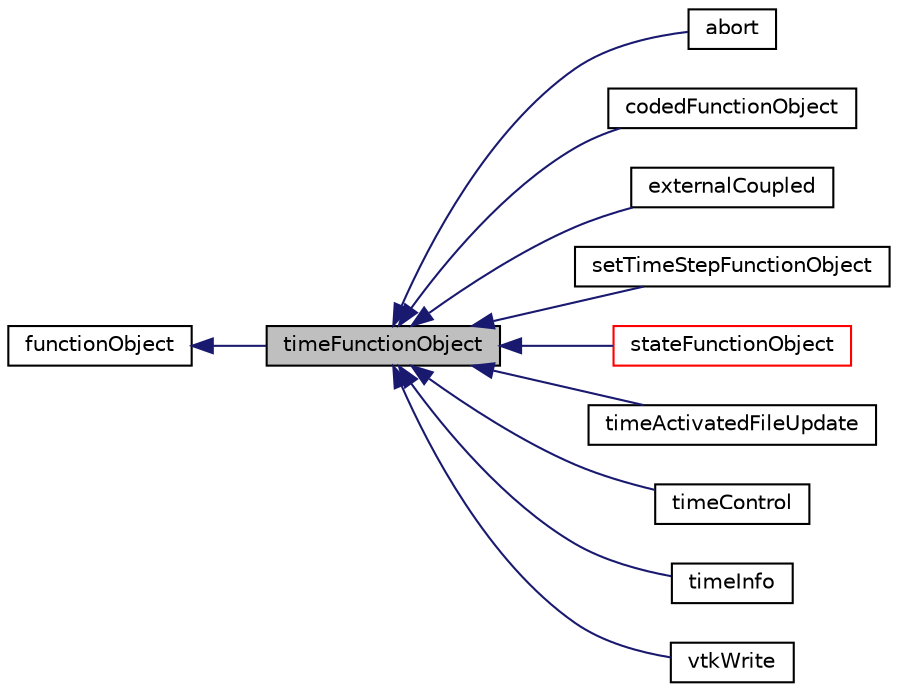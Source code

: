 digraph "timeFunctionObject"
{
  bgcolor="transparent";
  edge [fontname="Helvetica",fontsize="10",labelfontname="Helvetica",labelfontsize="10"];
  node [fontname="Helvetica",fontsize="10",shape=record];
  rankdir="LR";
  Node1 [label="timeFunctionObject",height=0.2,width=0.4,color="black", fillcolor="grey75", style="filled" fontcolor="black"];
  Node2 -> Node1 [dir="back",color="midnightblue",fontsize="10",style="solid",fontname="Helvetica"];
  Node2 [label="functionObject",height=0.2,width=0.4,color="black",URL="$classFoam_1_1functionObject.html",tooltip="Abstract base-class for Time/database function objects. "];
  Node1 -> Node3 [dir="back",color="midnightblue",fontsize="10",style="solid",fontname="Helvetica"];
  Node3 [label="abort",height=0.2,width=0.4,color="black",URL="$classFoam_1_1functionObjects_1_1abort.html",tooltip="Watches for presence of the named trigger file in the case directory and signals a simulation stop (o..."];
  Node1 -> Node4 [dir="back",color="midnightblue",fontsize="10",style="solid",fontname="Helvetica"];
  Node4 [label="codedFunctionObject",height=0.2,width=0.4,color="black",URL="$classFoam_1_1functionObjects_1_1codedFunctionObject.html",tooltip="Provides a general interface to enable dynamic code compilation. "];
  Node1 -> Node5 [dir="back",color="midnightblue",fontsize="10",style="solid",fontname="Helvetica"];
  Node5 [label="externalCoupled",height=0.2,width=0.4,color="black",URL="$classFoam_1_1functionObjects_1_1externalCoupled.html",tooltip="This functionObject provides a simple interface for explicit coupling with an external application..."];
  Node1 -> Node6 [dir="back",color="midnightblue",fontsize="10",style="solid",fontname="Helvetica"];
  Node6 [label="setTimeStepFunctionObject",height=0.2,width=0.4,color="black",URL="$classFoam_1_1functionObjects_1_1setTimeStepFunctionObject.html",tooltip="This function object overrides the calculation time step. "];
  Node1 -> Node7 [dir="back",color="midnightblue",fontsize="10",style="solid",fontname="Helvetica"];
  Node7 [label="stateFunctionObject",height=0.2,width=0.4,color="red",URL="$classFoam_1_1functionObjects_1_1stateFunctionObject.html",tooltip="Base class for function objects, adding functionality to read/write state information (data required ..."];
  Node1 -> Node8 [dir="back",color="midnightblue",fontsize="10",style="solid",fontname="Helvetica"];
  Node8 [label="timeActivatedFileUpdate",height=0.2,width=0.4,color="black",URL="$classFoam_1_1functionObjects_1_1timeActivatedFileUpdate.html",tooltip="Performs a file copy/replacement once a specified time has been reached. "];
  Node1 -> Node9 [dir="back",color="midnightblue",fontsize="10",style="solid",fontname="Helvetica"];
  Node9 [label="timeControl",height=0.2,width=0.4,color="black",URL="$classFoam_1_1functionObjects_1_1timeControl.html",tooltip="Wrapper around functionObjects to add time control. "];
  Node1 -> Node10 [dir="back",color="midnightblue",fontsize="10",style="solid",fontname="Helvetica"];
  Node10 [label="timeInfo",height=0.2,width=0.4,color="black",URL="$classFoam_1_1functionObjects_1_1timeInfo.html",tooltip="Writes the run time (time-step), cpuTime and clockTime - optionally with cpuTime and clockTime change..."];
  Node1 -> Node11 [dir="back",color="midnightblue",fontsize="10",style="solid",fontname="Helvetica"];
  Node11 [label="vtkWrite",height=0.2,width=0.4,color="black",URL="$classFoam_1_1functionObjects_1_1vtkWrite.html",tooltip="Writes fields in VTK (xml or legacy) format. Writes cell-values or point-interpolated values for volF..."];
}

